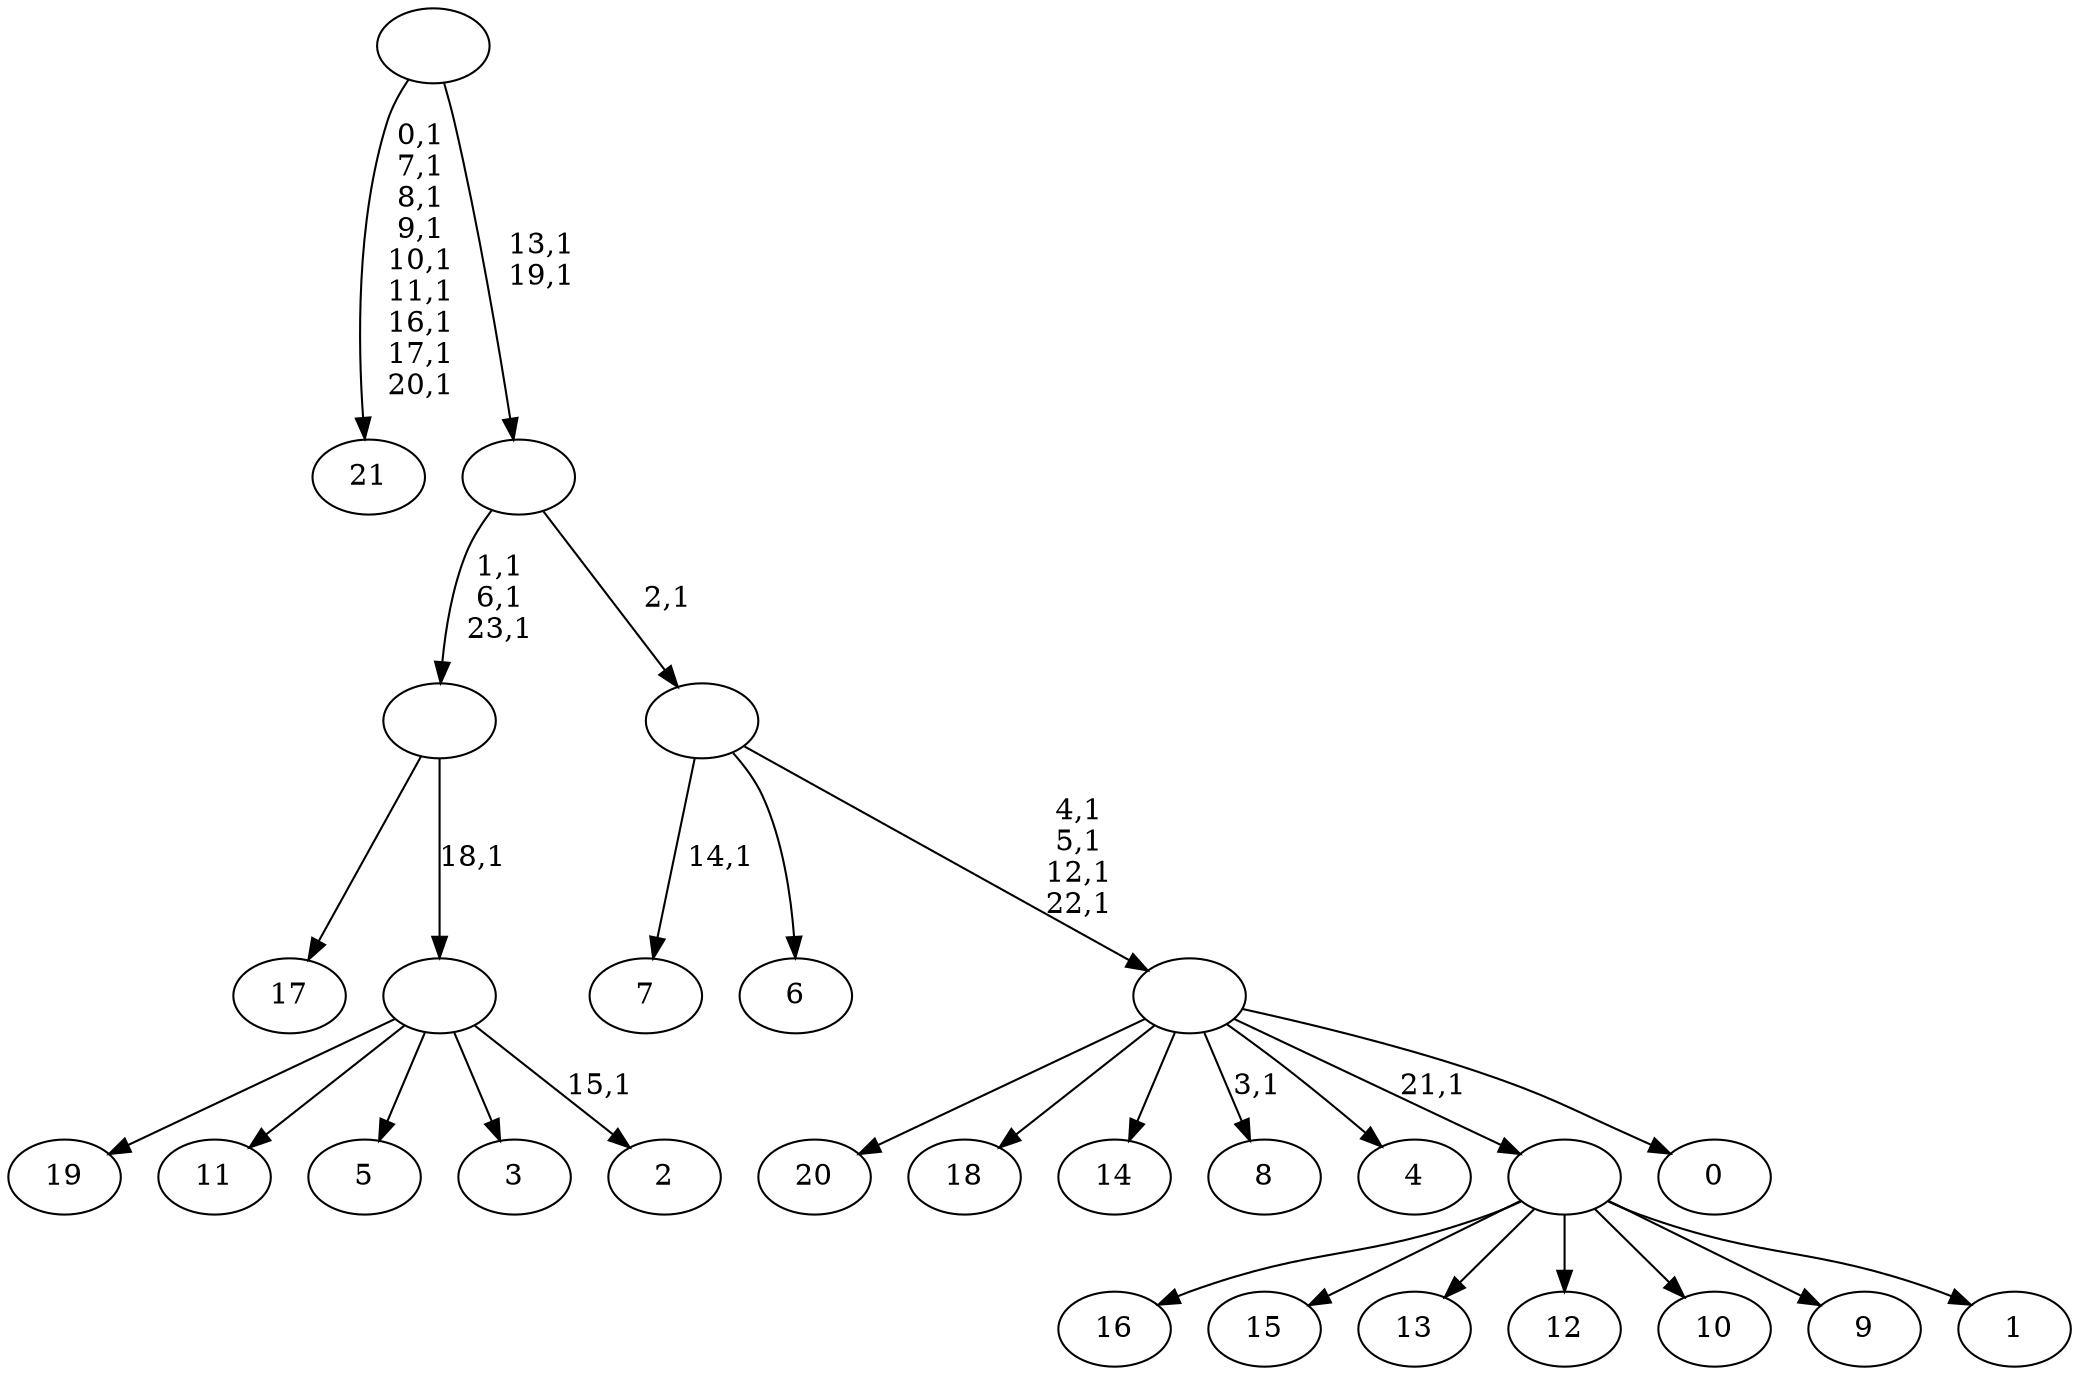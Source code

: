 digraph T {
	46 [label="21"]
	36 [label="20"]
	35 [label="19"]
	34 [label="18"]
	33 [label="17"]
	32 [label="16"]
	31 [label="15"]
	30 [label="14"]
	29 [label="13"]
	28 [label="12"]
	27 [label="11"]
	26 [label="10"]
	25 [label="9"]
	24 [label="8"]
	22 [label="7"]
	20 [label="6"]
	19 [label="5"]
	18 [label="4"]
	17 [label="3"]
	16 [label="2"]
	14 [label=""]
	13 [label=""]
	10 [label="1"]
	9 [label=""]
	8 [label="0"]
	7 [label=""]
	3 [label=""]
	2 [label=""]
	0 [label=""]
	14 -> 16 [label="15,1"]
	14 -> 35 [label=""]
	14 -> 27 [label=""]
	14 -> 19 [label=""]
	14 -> 17 [label=""]
	13 -> 33 [label=""]
	13 -> 14 [label="18,1"]
	9 -> 32 [label=""]
	9 -> 31 [label=""]
	9 -> 29 [label=""]
	9 -> 28 [label=""]
	9 -> 26 [label=""]
	9 -> 25 [label=""]
	9 -> 10 [label=""]
	7 -> 24 [label="3,1"]
	7 -> 36 [label=""]
	7 -> 34 [label=""]
	7 -> 30 [label=""]
	7 -> 18 [label=""]
	7 -> 9 [label="21,1"]
	7 -> 8 [label=""]
	3 -> 7 [label="4,1\n5,1\n12,1\n22,1"]
	3 -> 22 [label="14,1"]
	3 -> 20 [label=""]
	2 -> 13 [label="1,1\n6,1\n23,1"]
	2 -> 3 [label="2,1"]
	0 -> 2 [label="13,1\n19,1"]
	0 -> 46 [label="0,1\n7,1\n8,1\n9,1\n10,1\n11,1\n16,1\n17,1\n20,1"]
}
